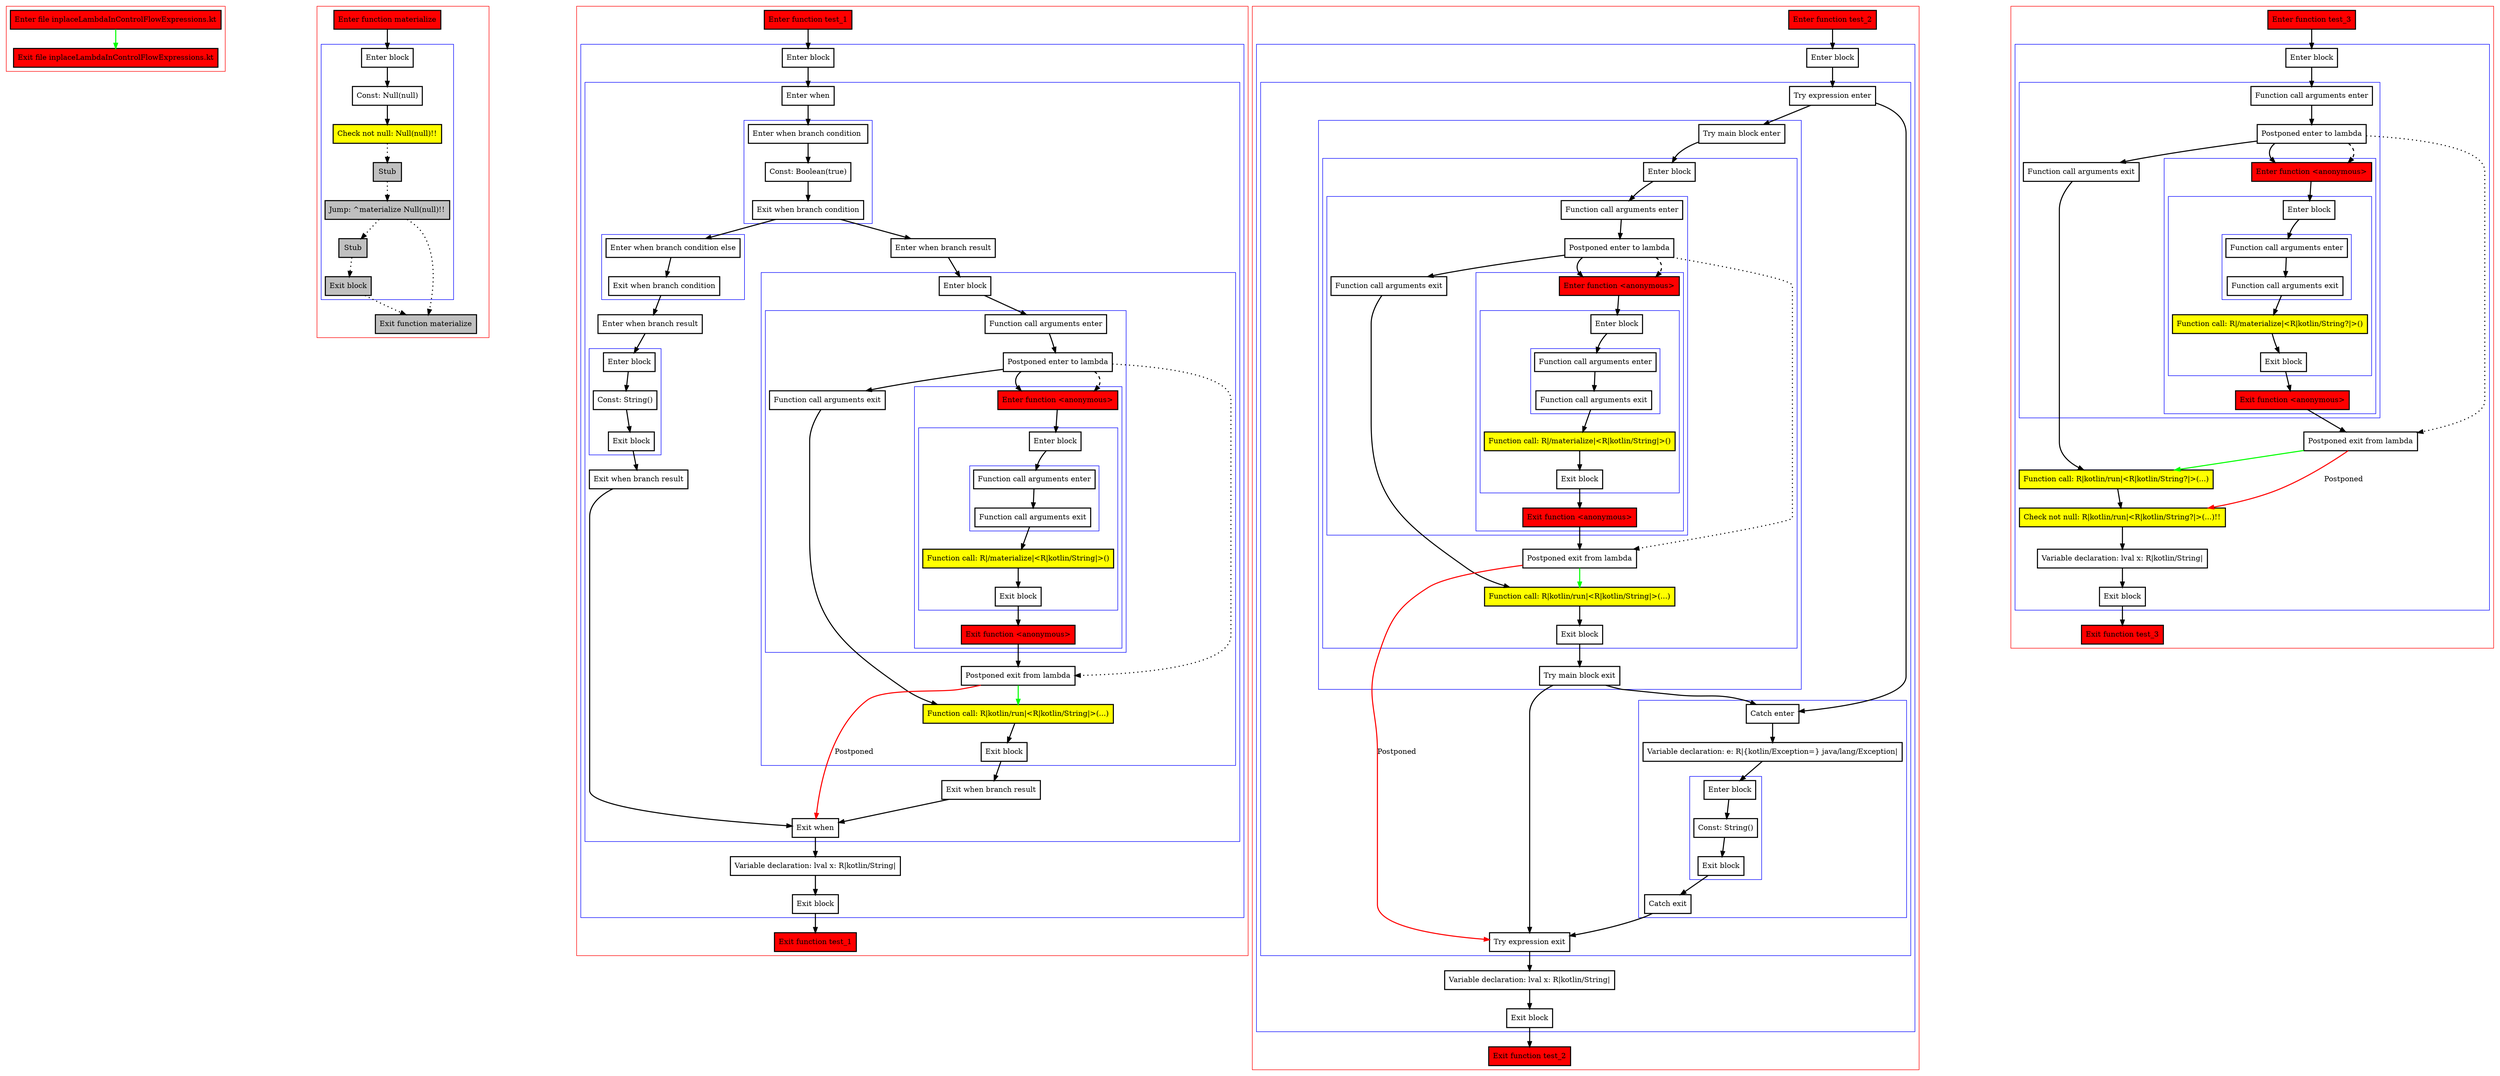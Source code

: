 digraph inplaceLambdaInControlFlowExpressions_kt {
    graph [nodesep=3]
    node [shape=box penwidth=2]
    edge [penwidth=2]

    subgraph cluster_0 {
        color=red
        0 [label="Enter file inplaceLambdaInControlFlowExpressions.kt" style="filled" fillcolor=red];
        1 [label="Exit file inplaceLambdaInControlFlowExpressions.kt" style="filled" fillcolor=red];
    }
    0 -> {1} [color=green];

    subgraph cluster_1 {
        color=red
        2 [label="Enter function materialize" style="filled" fillcolor=red];
        subgraph cluster_2 {
            color=blue
            3 [label="Enter block"];
            4 [label="Const: Null(null)"];
            5 [label="Check not null: Null(null)!!" style="filled" fillcolor=yellow];
            6 [label="Stub" style="filled" fillcolor=gray];
            7 [label="Jump: ^materialize Null(null)!!" style="filled" fillcolor=gray];
            8 [label="Stub" style="filled" fillcolor=gray];
            9 [label="Exit block" style="filled" fillcolor=gray];
        }
        10 [label="Exit function materialize" style="filled" fillcolor=gray];
    }
    2 -> {3};
    3 -> {4};
    4 -> {5};
    5 -> {6} [style=dotted];
    6 -> {7} [style=dotted];
    7 -> {8 10} [style=dotted];
    8 -> {9} [style=dotted];
    9 -> {10} [style=dotted];

    subgraph cluster_3 {
        color=red
        11 [label="Enter function test_1" style="filled" fillcolor=red];
        subgraph cluster_4 {
            color=blue
            12 [label="Enter block"];
            subgraph cluster_5 {
                color=blue
                13 [label="Enter when"];
                subgraph cluster_6 {
                    color=blue
                    14 [label="Enter when branch condition "];
                    15 [label="Const: Boolean(true)"];
                    16 [label="Exit when branch condition"];
                }
                subgraph cluster_7 {
                    color=blue
                    17 [label="Enter when branch condition else"];
                    18 [label="Exit when branch condition"];
                }
                19 [label="Enter when branch result"];
                subgraph cluster_8 {
                    color=blue
                    20 [label="Enter block"];
                    21 [label="Const: String()"];
                    22 [label="Exit block"];
                }
                23 [label="Exit when branch result"];
                24 [label="Enter when branch result"];
                subgraph cluster_9 {
                    color=blue
                    25 [label="Enter block"];
                    subgraph cluster_10 {
                        color=blue
                        26 [label="Function call arguments enter"];
                        27 [label="Postponed enter to lambda"];
                        subgraph cluster_11 {
                            color=blue
                            28 [label="Enter function <anonymous>" style="filled" fillcolor=red];
                            subgraph cluster_12 {
                                color=blue
                                29 [label="Enter block"];
                                subgraph cluster_13 {
                                    color=blue
                                    30 [label="Function call arguments enter"];
                                    31 [label="Function call arguments exit"];
                                }
                                32 [label="Function call: R|/materialize|<R|kotlin/String|>()" style="filled" fillcolor=yellow];
                                33 [label="Exit block"];
                            }
                            34 [label="Exit function <anonymous>" style="filled" fillcolor=red];
                        }
                        35 [label="Function call arguments exit"];
                    }
                    36 [label="Postponed exit from lambda"];
                    37 [label="Function call: R|kotlin/run|<R|kotlin/String|>(...)" style="filled" fillcolor=yellow];
                    38 [label="Exit block"];
                }
                39 [label="Exit when branch result"];
                40 [label="Exit when"];
            }
            41 [label="Variable declaration: lval x: R|kotlin/String|"];
            42 [label="Exit block"];
        }
        43 [label="Exit function test_1" style="filled" fillcolor=red];
    }
    11 -> {12};
    12 -> {13};
    13 -> {14};
    14 -> {15};
    15 -> {16};
    16 -> {17 24};
    17 -> {18};
    18 -> {19};
    19 -> {20};
    20 -> {21};
    21 -> {22};
    22 -> {23};
    23 -> {40};
    24 -> {25};
    25 -> {26};
    26 -> {27};
    27 -> {28 35};
    27 -> {36} [style=dotted];
    27 -> {28} [style=dashed];
    28 -> {29};
    29 -> {30};
    30 -> {31};
    31 -> {32};
    32 -> {33};
    33 -> {34};
    34 -> {36};
    35 -> {37};
    36 -> {37} [color=green];
    36 -> {40} [color=red label="Postponed"];
    37 -> {38};
    38 -> {39};
    39 -> {40};
    40 -> {41};
    41 -> {42};
    42 -> {43};

    subgraph cluster_14 {
        color=red
        44 [label="Enter function test_2" style="filled" fillcolor=red];
        subgraph cluster_15 {
            color=blue
            45 [label="Enter block"];
            subgraph cluster_16 {
                color=blue
                46 [label="Try expression enter"];
                subgraph cluster_17 {
                    color=blue
                    47 [label="Try main block enter"];
                    subgraph cluster_18 {
                        color=blue
                        48 [label="Enter block"];
                        subgraph cluster_19 {
                            color=blue
                            49 [label="Function call arguments enter"];
                            50 [label="Postponed enter to lambda"];
                            subgraph cluster_20 {
                                color=blue
                                51 [label="Enter function <anonymous>" style="filled" fillcolor=red];
                                subgraph cluster_21 {
                                    color=blue
                                    52 [label="Enter block"];
                                    subgraph cluster_22 {
                                        color=blue
                                        53 [label="Function call arguments enter"];
                                        54 [label="Function call arguments exit"];
                                    }
                                    55 [label="Function call: R|/materialize|<R|kotlin/String|>()" style="filled" fillcolor=yellow];
                                    56 [label="Exit block"];
                                }
                                57 [label="Exit function <anonymous>" style="filled" fillcolor=red];
                            }
                            58 [label="Function call arguments exit"];
                        }
                        59 [label="Postponed exit from lambda"];
                        60 [label="Function call: R|kotlin/run|<R|kotlin/String|>(...)" style="filled" fillcolor=yellow];
                        61 [label="Exit block"];
                    }
                    62 [label="Try main block exit"];
                }
                subgraph cluster_23 {
                    color=blue
                    63 [label="Catch enter"];
                    64 [label="Variable declaration: e: R|{kotlin/Exception=} java/lang/Exception|"];
                    subgraph cluster_24 {
                        color=blue
                        65 [label="Enter block"];
                        66 [label="Const: String()"];
                        67 [label="Exit block"];
                    }
                    68 [label="Catch exit"];
                }
                69 [label="Try expression exit"];
            }
            70 [label="Variable declaration: lval x: R|kotlin/String|"];
            71 [label="Exit block"];
        }
        72 [label="Exit function test_2" style="filled" fillcolor=red];
    }
    44 -> {45};
    45 -> {46};
    46 -> {47 63};
    47 -> {48};
    48 -> {49};
    49 -> {50};
    50 -> {51 58};
    50 -> {59} [style=dotted];
    50 -> {51} [style=dashed];
    51 -> {52};
    52 -> {53};
    53 -> {54};
    54 -> {55};
    55 -> {56};
    56 -> {57};
    57 -> {59};
    58 -> {60};
    59 -> {60} [color=green];
    59 -> {69} [color=red label="Postponed"];
    60 -> {61};
    61 -> {62};
    62 -> {63 69};
    63 -> {64};
    64 -> {65};
    65 -> {66};
    66 -> {67};
    67 -> {68};
    68 -> {69};
    69 -> {70};
    70 -> {71};
    71 -> {72};

    subgraph cluster_25 {
        color=red
        73 [label="Enter function test_3" style="filled" fillcolor=red];
        subgraph cluster_26 {
            color=blue
            74 [label="Enter block"];
            subgraph cluster_27 {
                color=blue
                75 [label="Function call arguments enter"];
                76 [label="Postponed enter to lambda"];
                subgraph cluster_28 {
                    color=blue
                    77 [label="Enter function <anonymous>" style="filled" fillcolor=red];
                    subgraph cluster_29 {
                        color=blue
                        78 [label="Enter block"];
                        subgraph cluster_30 {
                            color=blue
                            79 [label="Function call arguments enter"];
                            80 [label="Function call arguments exit"];
                        }
                        81 [label="Function call: R|/materialize|<R|kotlin/String?|>()" style="filled" fillcolor=yellow];
                        82 [label="Exit block"];
                    }
                    83 [label="Exit function <anonymous>" style="filled" fillcolor=red];
                }
                84 [label="Function call arguments exit"];
            }
            85 [label="Postponed exit from lambda"];
            86 [label="Function call: R|kotlin/run|<R|kotlin/String?|>(...)" style="filled" fillcolor=yellow];
            87 [label="Check not null: R|kotlin/run|<R|kotlin/String?|>(...)!!" style="filled" fillcolor=yellow];
            88 [label="Variable declaration: lval x: R|kotlin/String|"];
            89 [label="Exit block"];
        }
        90 [label="Exit function test_3" style="filled" fillcolor=red];
    }
    73 -> {74};
    74 -> {75};
    75 -> {76};
    76 -> {77 84};
    76 -> {85} [style=dotted];
    76 -> {77} [style=dashed];
    77 -> {78};
    78 -> {79};
    79 -> {80};
    80 -> {81};
    81 -> {82};
    82 -> {83};
    83 -> {85};
    84 -> {86};
    85 -> {86} [color=green];
    85 -> {87} [color=red label="Postponed"];
    86 -> {87};
    87 -> {88};
    88 -> {89};
    89 -> {90};

}
